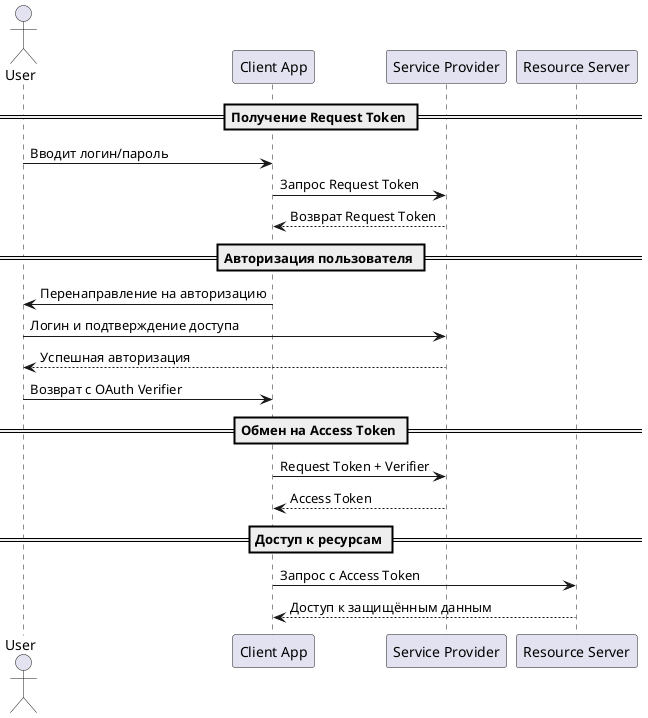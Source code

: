 @startuml OAuth1.0a
actor User
participant "Client App" as Client
participant "Service Provider" as Provider
participant "Resource Server" as Resource

== Получение Request Token ==
User -> Client : Вводит логин/пароль
Client -> Provider : Запрос Request Token
Provider --> Client : Возврат Request Token

== Авторизация пользователя ==
Client -> User : Перенаправление на авторизацию
User -> Provider : Логин и подтверждение доступа
Provider --> User : Успешная авторизация
User -> Client : Возврат с OAuth Verifier

== Обмен на Access Token ==
Client -> Provider : Request Token + Verifier
Provider --> Client : Access Token

== Доступ к ресурсам ==
Client -> Resource : Запрос с Access Token
Resource --> Client : Доступ к защищённым данным
@enduml
